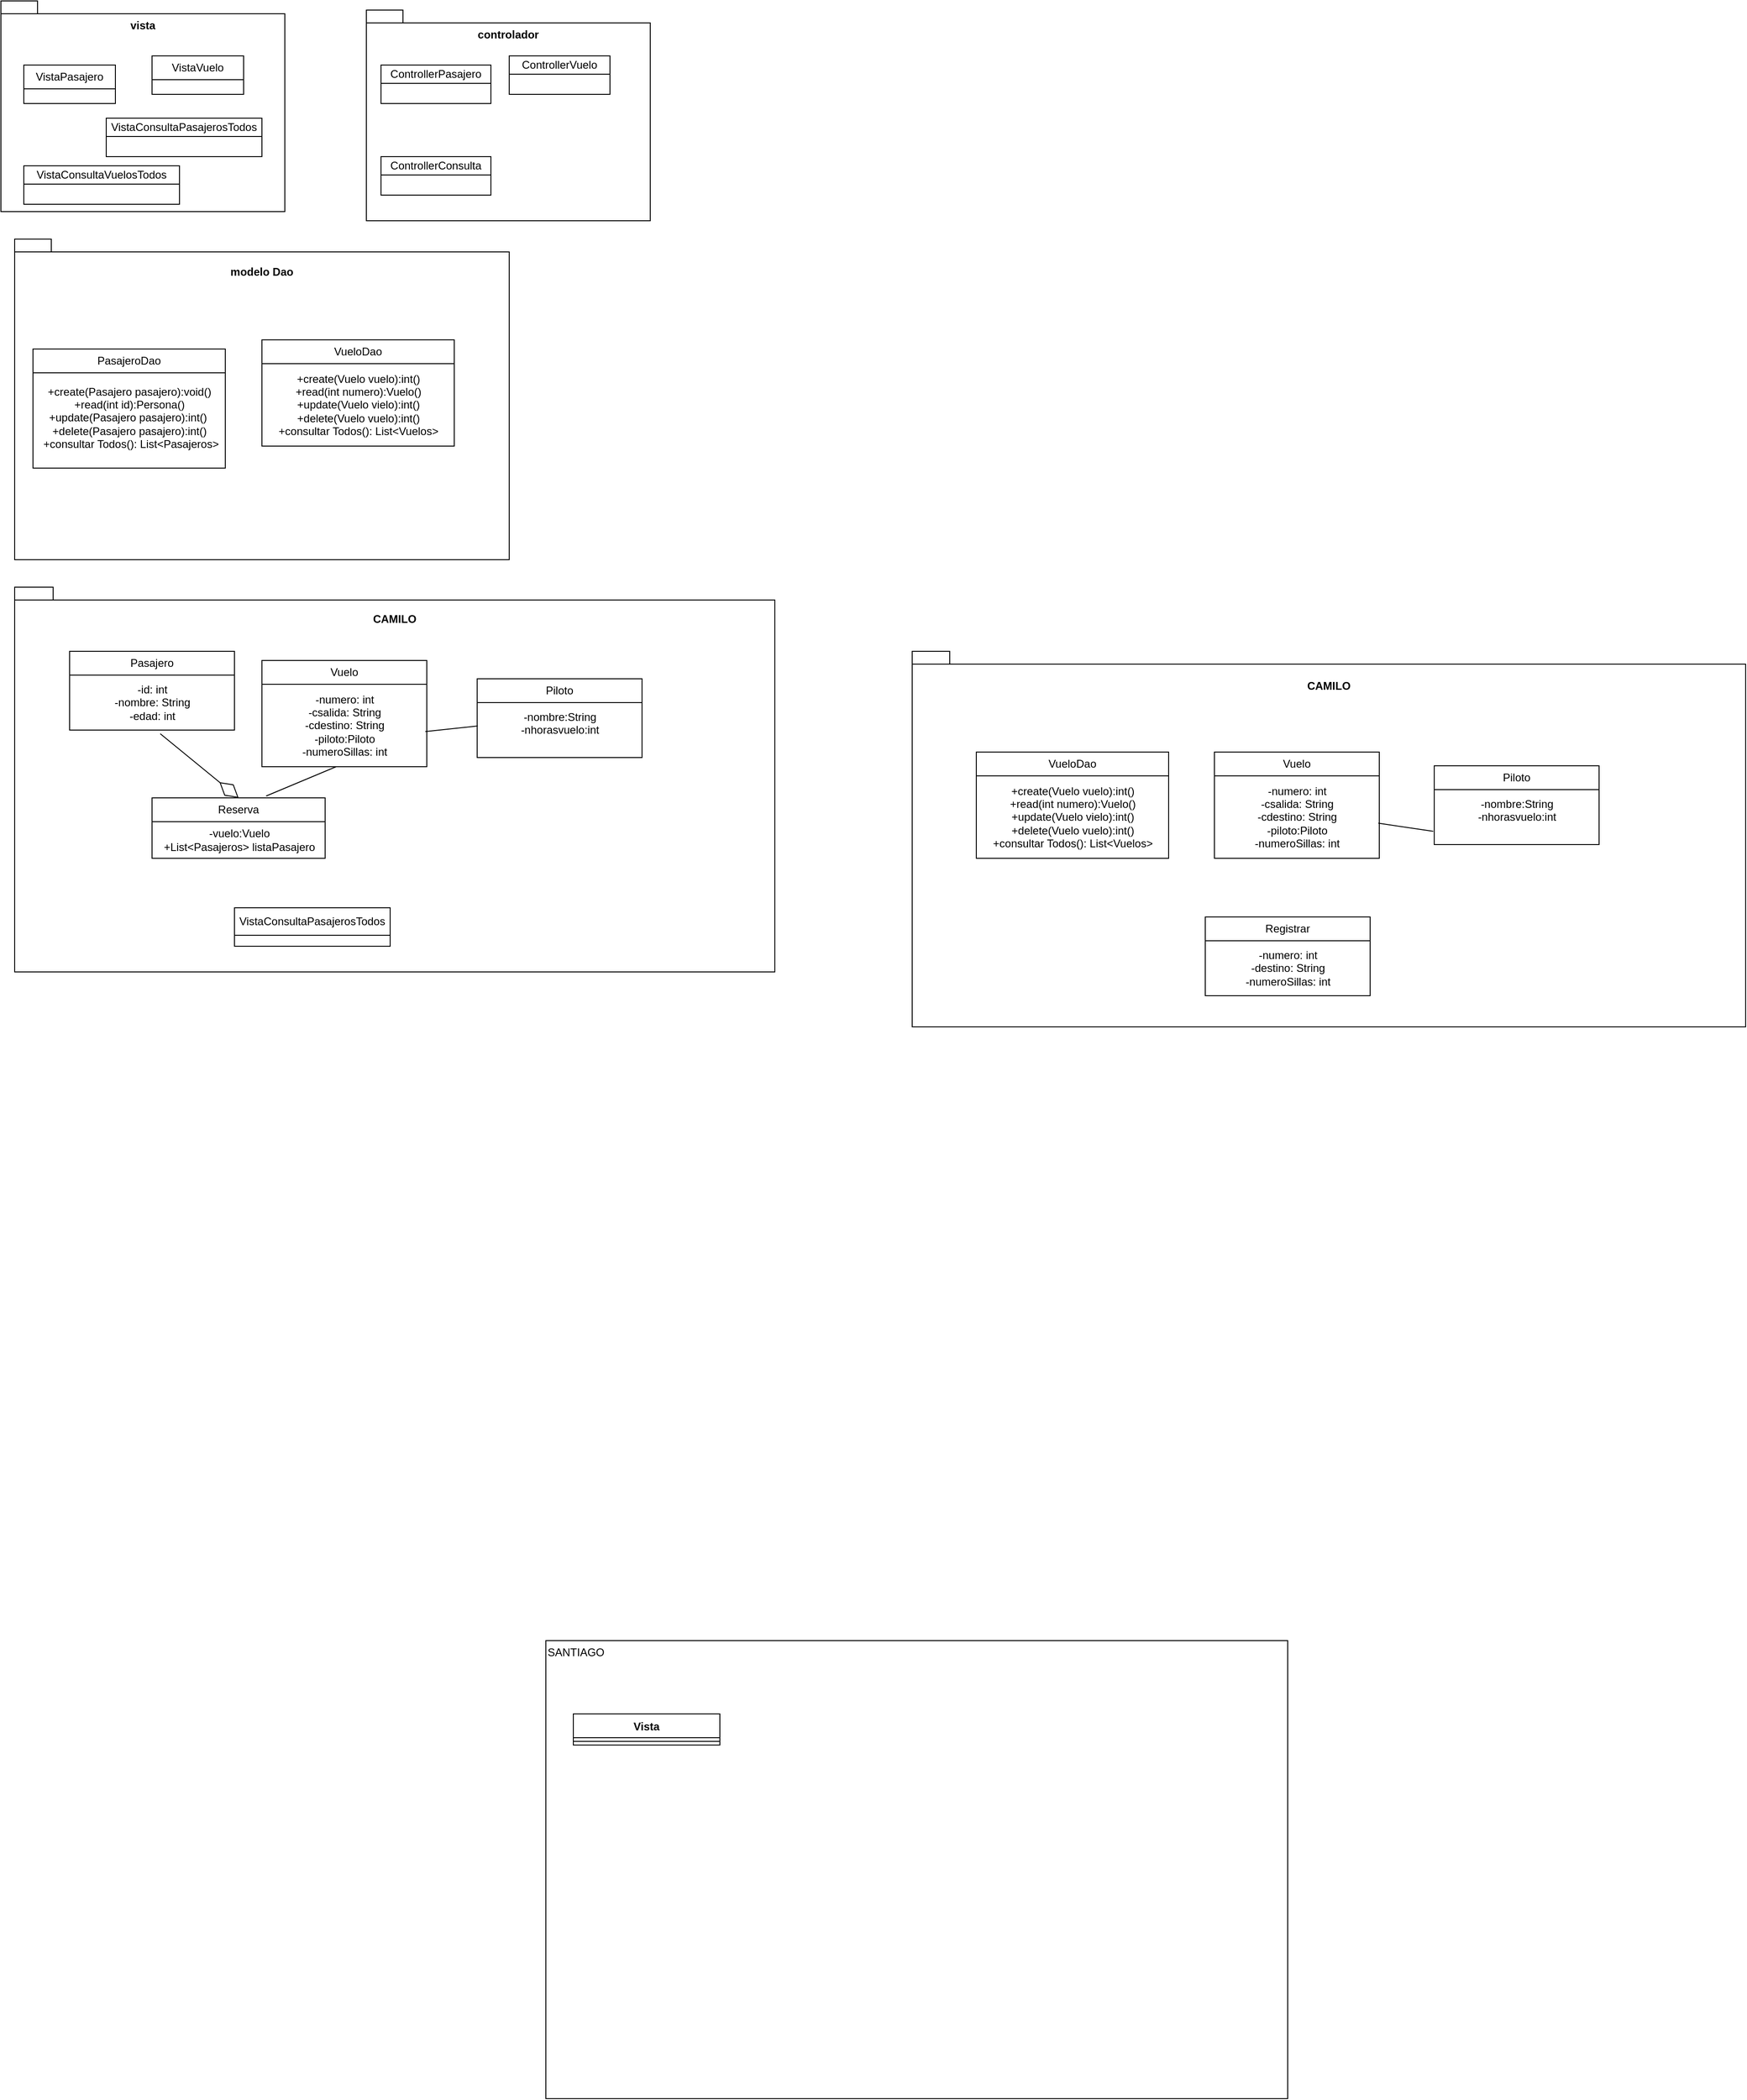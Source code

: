 <mxfile version="24.8.4">
  <diagram name="Página-1" id="D2b43SD90iTzMDB2sd6u">
    <mxGraphModel dx="463" dy="549" grid="1" gridSize="10" guides="1" tooltips="1" connect="1" arrows="1" fold="1" page="1" pageScale="1" pageWidth="827" pageHeight="1169" background="#ffffff" math="0" shadow="0">
      <root>
        <mxCell id="0" />
        <mxCell id="1" parent="0" />
        <mxCell id="MU1d6jEA0dqG21eY0ADC-1" value="vista&lt;div&gt;&lt;br&gt;&lt;/div&gt;&lt;div&gt;&lt;br&gt;&lt;/div&gt;&lt;div&gt;&lt;br&gt;&lt;/div&gt;&lt;div&gt;&lt;br&gt;&lt;/div&gt;&lt;div&gt;&lt;br&gt;&lt;/div&gt;&lt;div&gt;&lt;br&gt;&lt;/div&gt;&lt;div&gt;&lt;br&gt;&lt;/div&gt;&lt;div&gt;&lt;br&gt;&lt;/div&gt;&lt;div&gt;&lt;br&gt;&lt;/div&gt;&lt;div&gt;&lt;br&gt;&lt;/div&gt;&lt;div&gt;&lt;br&gt;&lt;/div&gt;&lt;div&gt;&lt;br&gt;&lt;/div&gt;&lt;div&gt;&lt;br&gt;&lt;/div&gt;" style="shape=folder;fontStyle=1;spacingTop=10;tabWidth=40;tabHeight=14;tabPosition=left;html=1;whiteSpace=wrap;" parent="1" vertex="1">
          <mxGeometry x="15" width="310" height="230" as="geometry" />
        </mxCell>
        <mxCell id="MU1d6jEA0dqG21eY0ADC-3" value="VistaPasajero" style="swimlane;fontStyle=0;childLayout=stackLayout;horizontal=1;startSize=26;fillColor=none;horizontalStack=0;resizeParent=1;resizeParentMax=0;resizeLast=0;collapsible=1;marginBottom=0;whiteSpace=wrap;html=1;" parent="1" vertex="1">
          <mxGeometry x="40" y="70" width="100" height="42" as="geometry" />
        </mxCell>
        <mxCell id="MU1d6jEA0dqG21eY0ADC-7" value="VistaVuelo" style="swimlane;fontStyle=0;childLayout=stackLayout;horizontal=1;startSize=26;fillColor=none;horizontalStack=0;resizeParent=1;resizeParentMax=0;resizeLast=0;collapsible=1;marginBottom=0;whiteSpace=wrap;html=1;" parent="1" vertex="1">
          <mxGeometry x="180" y="60" width="100" height="42" as="geometry" />
        </mxCell>
        <mxCell id="MU1d6jEA0dqG21eY0ADC-9" style="edgeStyle=orthogonalEdgeStyle;rounded=0;orthogonalLoop=1;jettySize=auto;html=1;exitX=0.5;exitY=1;exitDx=0;exitDy=0;exitPerimeter=0;" parent="1" source="MU1d6jEA0dqG21eY0ADC-1" target="MU1d6jEA0dqG21eY0ADC-1" edge="1">
          <mxGeometry relative="1" as="geometry" />
        </mxCell>
        <mxCell id="MU1d6jEA0dqG21eY0ADC-10" value="controlador&lt;br&gt;&lt;div&gt;&lt;br&gt;&lt;/div&gt;&lt;div&gt;&lt;br&gt;&lt;/div&gt;&lt;div&gt;&lt;br&gt;&lt;/div&gt;&lt;div&gt;&lt;br&gt;&lt;/div&gt;&lt;div&gt;&lt;br&gt;&lt;/div&gt;&lt;div&gt;&lt;br&gt;&lt;/div&gt;&lt;div&gt;&lt;br&gt;&lt;/div&gt;&lt;div&gt;&lt;br&gt;&lt;/div&gt;&lt;div&gt;&lt;br&gt;&lt;/div&gt;&lt;div&gt;&lt;br&gt;&lt;/div&gt;&lt;div&gt;&lt;br&gt;&lt;/div&gt;&lt;div&gt;&lt;br&gt;&lt;/div&gt;&lt;div&gt;&lt;br&gt;&lt;/div&gt;" style="shape=folder;fontStyle=1;spacingTop=10;tabWidth=40;tabHeight=14;tabPosition=left;html=1;whiteSpace=wrap;" parent="1" vertex="1">
          <mxGeometry x="414" y="10" width="310" height="230" as="geometry" />
        </mxCell>
        <mxCell id="MU1d6jEA0dqG21eY0ADC-11" value="ControllerConsulta" style="swimlane;fontStyle=0;childLayout=stackLayout;horizontal=1;startSize=20;fillColor=none;horizontalStack=0;resizeParent=1;resizeParentMax=0;resizeLast=0;collapsible=1;marginBottom=0;whiteSpace=wrap;html=1;" parent="1" vertex="1">
          <mxGeometry x="430" y="170" width="120" height="42" as="geometry" />
        </mxCell>
        <mxCell id="MU1d6jEA0dqG21eY0ADC-13" value="ControllerVuelo" style="swimlane;fontStyle=0;childLayout=stackLayout;horizontal=1;startSize=20;fillColor=none;horizontalStack=0;resizeParent=1;resizeParentMax=0;resizeLast=0;collapsible=1;marginBottom=0;whiteSpace=wrap;html=1;" parent="1" vertex="1">
          <mxGeometry x="570" y="60" width="110" height="42" as="geometry" />
        </mxCell>
        <mxCell id="MU1d6jEA0dqG21eY0ADC-14" value="&lt;div&gt;modelo Dao&lt;/div&gt;&lt;div&gt;&lt;br&gt;&lt;/div&gt;&lt;div&gt;&lt;br&gt;&lt;/div&gt;&lt;div&gt;&lt;br&gt;&lt;/div&gt;&lt;div&gt;&lt;br&gt;&lt;/div&gt;&lt;div&gt;&lt;br&gt;&lt;/div&gt;&lt;div&gt;&lt;br&gt;&lt;/div&gt;&lt;div&gt;&lt;br&gt;&lt;/div&gt;&lt;div&gt;&lt;br&gt;&lt;/div&gt;&lt;div&gt;&lt;br&gt;&lt;/div&gt;&lt;div&gt;&lt;br&gt;&lt;/div&gt;&lt;div&gt;&lt;br&gt;&lt;/div&gt;&lt;div&gt;&lt;br&gt;&lt;/div&gt;&lt;div&gt;&lt;br&gt;&lt;/div&gt;&lt;div&gt;&lt;br&gt;&lt;/div&gt;&lt;div&gt;&lt;br&gt;&lt;/div&gt;&lt;div&gt;&lt;br&gt;&lt;/div&gt;&lt;div&gt;&lt;br&gt;&lt;/div&gt;&lt;div&gt;&lt;br&gt;&lt;/div&gt;&lt;div&gt;&lt;br&gt;&lt;/div&gt;&lt;div&gt;&lt;br&gt;&lt;/div&gt;" style="shape=folder;fontStyle=1;spacingTop=10;tabWidth=40;tabHeight=14;tabPosition=left;html=1;whiteSpace=wrap;" parent="1" vertex="1">
          <mxGeometry x="30" y="260" width="540" height="350" as="geometry" />
        </mxCell>
        <mxCell id="MU1d6jEA0dqG21eY0ADC-15" value="PasajeroDao" style="swimlane;fontStyle=0;childLayout=stackLayout;horizontal=1;startSize=26;fillColor=none;horizontalStack=0;resizeParent=1;resizeParentMax=0;resizeLast=0;collapsible=1;marginBottom=0;whiteSpace=wrap;html=1;" parent="1" vertex="1">
          <mxGeometry x="50" y="380" width="210" height="130" as="geometry" />
        </mxCell>
        <mxCell id="MU1d6jEA0dqG21eY0ADC-17" value="VueloDao" style="swimlane;fontStyle=0;childLayout=stackLayout;horizontal=1;startSize=26;fillColor=none;horizontalStack=0;resizeParent=1;resizeParentMax=0;resizeLast=0;collapsible=1;marginBottom=0;whiteSpace=wrap;html=1;" parent="1" vertex="1">
          <mxGeometry x="300" y="370" width="210" height="116" as="geometry" />
        </mxCell>
        <mxCell id="MU1d6jEA0dqG21eY0ADC-18" value="&lt;div&gt;+create(Vuelo vuelo):int()&lt;/div&gt;&lt;div&gt;+read(int numero):Vuelo()&lt;/div&gt;&lt;div&gt;+update(Vuelo vielo):int()&lt;/div&gt;&lt;div&gt;+delete(Vuelo vuelo):int()&lt;/div&gt;&lt;div&gt;+consultar Todos(): List&amp;lt;Vuelos&amp;gt;&lt;/div&gt;" style="text;html=1;align=center;verticalAlign=middle;resizable=0;points=[];autosize=1;strokeColor=none;fillColor=none;" parent="MU1d6jEA0dqG21eY0ADC-17" vertex="1">
          <mxGeometry y="26" width="210" height="90" as="geometry" />
        </mxCell>
        <mxCell id="MU1d6jEA0dqG21eY0ADC-19" value="&lt;div&gt;CAMILO&lt;/div&gt;&lt;div&gt;&lt;br&gt;&lt;/div&gt;&lt;div&gt;&lt;br&gt;&lt;/div&gt;&lt;div&gt;&lt;br&gt;&lt;/div&gt;&lt;div&gt;&lt;br&gt;&lt;/div&gt;&lt;div&gt;&lt;br&gt;&lt;/div&gt;&lt;div&gt;&lt;br&gt;&lt;/div&gt;&lt;div&gt;&lt;br&gt;&lt;/div&gt;&lt;div&gt;&lt;br&gt;&lt;/div&gt;&lt;div&gt;&lt;br&gt;&lt;/div&gt;&lt;div&gt;&lt;br&gt;&lt;/div&gt;&lt;div&gt;&lt;br&gt;&lt;/div&gt;&lt;div&gt;&lt;br&gt;&lt;/div&gt;&lt;div&gt;&lt;br&gt;&lt;/div&gt;&lt;div&gt;&lt;br&gt;&lt;/div&gt;&lt;div&gt;&lt;br&gt;&lt;/div&gt;&lt;div&gt;&lt;br&gt;&lt;/div&gt;&lt;div&gt;&lt;br&gt;&lt;/div&gt;&lt;div&gt;&lt;br&gt;&lt;/div&gt;&lt;div&gt;&lt;br&gt;&lt;/div&gt;&lt;div&gt;&lt;br&gt;&lt;/div&gt;&lt;div&gt;&lt;br&gt;&lt;/div&gt;&lt;div&gt;&lt;br&gt;&lt;/div&gt;&lt;div&gt;&lt;br&gt;&lt;/div&gt;&lt;div&gt;&lt;br&gt;&lt;/div&gt;&lt;div&gt;&lt;br&gt;&lt;/div&gt;" style="shape=folder;fontStyle=1;spacingTop=10;tabWidth=40;tabHeight=14;tabPosition=left;html=1;whiteSpace=wrap;" parent="1" vertex="1">
          <mxGeometry x="30" y="640" width="830" height="420" as="geometry" />
        </mxCell>
        <mxCell id="MU1d6jEA0dqG21eY0ADC-21" value="Pasajero" style="swimlane;fontStyle=0;childLayout=stackLayout;horizontal=1;startSize=26;fillColor=none;horizontalStack=0;resizeParent=1;resizeParentMax=0;resizeLast=0;collapsible=1;marginBottom=0;whiteSpace=wrap;html=1;" parent="1" vertex="1">
          <mxGeometry x="90" y="710" width="180" height="86" as="geometry" />
        </mxCell>
        <mxCell id="MU1d6jEA0dqG21eY0ADC-20" value="-id: int&lt;div&gt;-nombre: String&lt;/div&gt;&lt;div&gt;-edad: int&lt;/div&gt;" style="text;html=1;align=center;verticalAlign=middle;resizable=0;points=[];autosize=1;strokeColor=none;fillColor=none;" parent="MU1d6jEA0dqG21eY0ADC-21" vertex="1">
          <mxGeometry y="26" width="180" height="60" as="geometry" />
        </mxCell>
        <mxCell id="MU1d6jEA0dqG21eY0ADC-16" value="+create(Pasajero pasajero):void()&lt;div&gt;&amp;nbsp;+read(int id):Persona()&amp;nbsp;&lt;/div&gt;&lt;div&gt;+update(Pasajero pasajero):int()&amp;nbsp;&lt;/div&gt;&lt;div&gt;+delete(Pasajero pasajero):int()&lt;/div&gt;&lt;div&gt;&amp;nbsp;+consultar Todos(): List&amp;lt;Pasajeros&amp;gt;&lt;/div&gt;" style="text;html=1;align=center;verticalAlign=middle;resizable=0;points=[];autosize=1;strokeColor=none;fillColor=none;" parent="1" vertex="1">
          <mxGeometry x="45" y="410" width="220" height="90" as="geometry" />
        </mxCell>
        <mxCell id="MU1d6jEA0dqG21eY0ADC-22" value="Vuelo" style="swimlane;fontStyle=0;childLayout=stackLayout;horizontal=1;startSize=26;fillColor=none;horizontalStack=0;resizeParent=1;resizeParentMax=0;resizeLast=0;collapsible=1;marginBottom=0;whiteSpace=wrap;html=1;" parent="1" vertex="1">
          <mxGeometry x="300" y="720" width="180" height="116" as="geometry" />
        </mxCell>
        <mxCell id="MU1d6jEA0dqG21eY0ADC-23" value="-numero: int&lt;div&gt;-csalida: String&lt;br&gt;&lt;div&gt;-cdestino: String&lt;/div&gt;&lt;div&gt;&lt;span style=&quot;background-color: initial;&quot;&gt;-piloto:Piloto&lt;/span&gt;&lt;/div&gt;&lt;div&gt;&lt;span style=&quot;background-color: initial;&quot;&gt;-numeroSillas: int&lt;/span&gt;&lt;/div&gt;&lt;/div&gt;" style="text;html=1;align=center;verticalAlign=middle;resizable=0;points=[];autosize=1;strokeColor=none;fillColor=none;" parent="MU1d6jEA0dqG21eY0ADC-22" vertex="1">
          <mxGeometry y="26" width="180" height="90" as="geometry" />
        </mxCell>
        <mxCell id="MU1d6jEA0dqG21eY0ADC-24" value="Reserva" style="swimlane;fontStyle=0;childLayout=stackLayout;horizontal=1;startSize=26;fillColor=none;horizontalStack=0;resizeParent=1;resizeParentMax=0;resizeLast=0;collapsible=1;marginBottom=0;whiteSpace=wrap;html=1;" parent="1" vertex="1">
          <mxGeometry x="180" y="870" width="189" height="66" as="geometry" />
        </mxCell>
        <mxCell id="MU1d6jEA0dqG21eY0ADC-25" value="-vuelo:Vuelo&lt;div&gt;+&lt;span style=&quot;background-color: initial;&quot;&gt;List&amp;lt;Pasajeros&amp;gt; listaPasajero&lt;/span&gt;&lt;/div&gt;" style="text;html=1;align=center;verticalAlign=middle;resizable=0;points=[];autosize=1;strokeColor=none;fillColor=none;" parent="MU1d6jEA0dqG21eY0ADC-24" vertex="1">
          <mxGeometry y="26" width="189" height="40" as="geometry" />
        </mxCell>
        <mxCell id="MU1d6jEA0dqG21eY0ADC-27" value="" style="endArrow=diamondThin;endFill=0;endSize=24;html=1;rounded=0;entryX=0.5;entryY=0;entryDx=0;entryDy=0;exitX=0.55;exitY=1.067;exitDx=0;exitDy=0;exitPerimeter=0;" parent="1" source="MU1d6jEA0dqG21eY0ADC-20" target="MU1d6jEA0dqG21eY0ADC-24" edge="1">
          <mxGeometry width="160" relative="1" as="geometry">
            <mxPoint x="90" y="840" as="sourcePoint" />
            <mxPoint x="250" y="840" as="targetPoint" />
          </mxGeometry>
        </mxCell>
        <mxCell id="MU1d6jEA0dqG21eY0ADC-29" value="" style="endArrow=none;html=1;rounded=0;exitX=0.659;exitY=-0.03;exitDx=0;exitDy=0;exitPerimeter=0;entryX=0.45;entryY=1;entryDx=0;entryDy=0;entryPerimeter=0;" parent="1" source="MU1d6jEA0dqG21eY0ADC-24" target="MU1d6jEA0dqG21eY0ADC-23" edge="1">
          <mxGeometry width="50" height="50" relative="1" as="geometry">
            <mxPoint x="350" y="880" as="sourcePoint" />
            <mxPoint x="400" y="830" as="targetPoint" />
          </mxGeometry>
        </mxCell>
        <mxCell id="MU1d6jEA0dqG21eY0ADC-37" value="ControllerPasajero" style="swimlane;fontStyle=0;childLayout=stackLayout;horizontal=1;startSize=20;fillColor=none;horizontalStack=0;resizeParent=1;resizeParentMax=0;resizeLast=0;collapsible=1;marginBottom=0;whiteSpace=wrap;html=1;" parent="1" vertex="1">
          <mxGeometry x="430" y="70" width="120" height="42" as="geometry" />
        </mxCell>
        <mxCell id="MU1d6jEA0dqG21eY0ADC-38" value="VistaConsultaPasajerosTodos" style="swimlane;fontStyle=0;childLayout=stackLayout;horizontal=1;startSize=20;fillColor=none;horizontalStack=0;resizeParent=1;resizeParentMax=0;resizeLast=0;collapsible=1;marginBottom=0;whiteSpace=wrap;html=1;" parent="1" vertex="1">
          <mxGeometry x="130" y="128" width="170" height="42" as="geometry" />
        </mxCell>
        <mxCell id="MU1d6jEA0dqG21eY0ADC-39" value="VistaConsultaVuelosTodos" style="swimlane;fontStyle=0;childLayout=stackLayout;horizontal=1;startSize=20;fillColor=none;horizontalStack=0;resizeParent=1;resizeParentMax=0;resizeLast=0;collapsible=1;marginBottom=0;whiteSpace=wrap;html=1;" parent="1" vertex="1">
          <mxGeometry x="40" y="180" width="170" height="42" as="geometry" />
        </mxCell>
        <mxCell id="wlKA28R3TqyM8i0Oc9jU-1" value="SANTIAGO&lt;div&gt;&lt;br&gt;&lt;/div&gt;&lt;div&gt;&lt;br&gt;&lt;/div&gt;&lt;div&gt;&lt;br&gt;&lt;/div&gt;&lt;div&gt;&lt;br&gt;&lt;/div&gt;&lt;div&gt;&lt;br&gt;&lt;/div&gt;&lt;div&gt;&lt;br&gt;&lt;/div&gt;&lt;div&gt;&lt;br&gt;&lt;/div&gt;&lt;div&gt;&lt;br&gt;&lt;/div&gt;&lt;div&gt;&lt;br&gt;&lt;/div&gt;&lt;div&gt;&lt;br&gt;&lt;/div&gt;&lt;div&gt;&lt;br&gt;&lt;/div&gt;&lt;div&gt;&lt;br&gt;&lt;/div&gt;&lt;div&gt;&lt;br&gt;&lt;/div&gt;&lt;div&gt;&lt;br&gt;&lt;/div&gt;&lt;div&gt;&lt;br&gt;&lt;/div&gt;&lt;div&gt;&lt;br&gt;&lt;/div&gt;&lt;div&gt;&lt;br&gt;&lt;/div&gt;&lt;div&gt;&lt;br&gt;&lt;/div&gt;&lt;div&gt;&lt;br&gt;&lt;/div&gt;&lt;div&gt;&lt;br&gt;&lt;/div&gt;&lt;div&gt;&lt;br&gt;&lt;/div&gt;&lt;div&gt;&lt;br&gt;&lt;/div&gt;&lt;div&gt;&lt;br&gt;&lt;/div&gt;&lt;div&gt;&lt;br&gt;&lt;/div&gt;&lt;div&gt;&lt;br&gt;&lt;/div&gt;&lt;div&gt;&lt;br&gt;&lt;/div&gt;&lt;div&gt;&lt;br&gt;&lt;/div&gt;&lt;div&gt;&lt;br&gt;&lt;/div&gt;&lt;div&gt;&lt;br&gt;&lt;/div&gt;&lt;div&gt;&lt;br&gt;&lt;/div&gt;&lt;div&gt;&lt;br&gt;&lt;/div&gt;&lt;div&gt;&lt;br&gt;&lt;/div&gt;&lt;div&gt;&lt;br&gt;&lt;/div&gt;" style="html=1;whiteSpace=wrap;align=left;" parent="1" vertex="1">
          <mxGeometry x="610" y="1790" width="810" height="500" as="geometry" />
        </mxCell>
        <mxCell id="wlKA28R3TqyM8i0Oc9jU-2" value="Vista" style="swimlane;fontStyle=1;align=center;verticalAlign=top;childLayout=stackLayout;horizontal=1;startSize=26;horizontalStack=0;resizeParent=1;resizeParentMax=0;resizeLast=0;collapsible=1;marginBottom=0;whiteSpace=wrap;html=1;" parent="1" vertex="1">
          <mxGeometry x="640" y="1870" width="160" height="34" as="geometry" />
        </mxCell>
        <mxCell id="wlKA28R3TqyM8i0Oc9jU-4" value="" style="line;strokeWidth=1;fillColor=none;align=left;verticalAlign=middle;spacingTop=-1;spacingLeft=3;spacingRight=3;rotatable=0;labelPosition=right;points=[];portConstraint=eastwest;strokeColor=inherit;" parent="wlKA28R3TqyM8i0Oc9jU-2" vertex="1">
          <mxGeometry y="26" width="160" height="8" as="geometry" />
        </mxCell>
        <mxCell id="HE2f6J4UmbR49Z0aNWVk-1" value="&lt;div&gt;CAMILO&lt;/div&gt;&lt;div&gt;&lt;br&gt;&lt;/div&gt;&lt;div&gt;&lt;br&gt;&lt;/div&gt;&lt;div&gt;&lt;br&gt;&lt;/div&gt;&lt;div&gt;&lt;br&gt;&lt;/div&gt;&lt;div&gt;&lt;br&gt;&lt;/div&gt;&lt;div&gt;&lt;br&gt;&lt;/div&gt;&lt;div&gt;&lt;br&gt;&lt;/div&gt;&lt;div&gt;&lt;br&gt;&lt;/div&gt;&lt;div&gt;&lt;br&gt;&lt;/div&gt;&lt;div&gt;&lt;br&gt;&lt;/div&gt;&lt;div&gt;&lt;br&gt;&lt;/div&gt;&lt;div&gt;&lt;br&gt;&lt;/div&gt;&lt;div&gt;&lt;br&gt;&lt;/div&gt;&lt;div&gt;&lt;br&gt;&lt;/div&gt;&lt;div&gt;&lt;br&gt;&lt;/div&gt;&lt;div&gt;&lt;br&gt;&lt;/div&gt;&lt;div&gt;&lt;br&gt;&lt;/div&gt;&lt;div&gt;&lt;br&gt;&lt;/div&gt;&lt;div&gt;&lt;br&gt;&lt;/div&gt;&lt;div&gt;&lt;br&gt;&lt;/div&gt;&lt;div&gt;&lt;br&gt;&lt;/div&gt;&lt;div&gt;&lt;br&gt;&lt;/div&gt;&lt;div&gt;&lt;br&gt;&lt;/div&gt;&lt;div&gt;&lt;br&gt;&lt;/div&gt;" style="shape=folder;fontStyle=1;spacingTop=10;tabWidth=40;tabHeight=14;tabPosition=left;html=1;whiteSpace=wrap;" vertex="1" parent="1">
          <mxGeometry x="1010" y="710" width="910" height="410" as="geometry" />
        </mxCell>
        <mxCell id="HE2f6J4UmbR49Z0aNWVk-2" value="VistaConsultaPasajerosTodos" style="swimlane;fontStyle=0;childLayout=stackLayout;horizontal=1;startSize=30;fillColor=none;horizontalStack=0;resizeParent=1;resizeParentMax=0;resizeLast=0;collapsible=1;marginBottom=0;whiteSpace=wrap;html=1;" vertex="1" parent="1">
          <mxGeometry x="270" y="990" width="170" height="42" as="geometry" />
        </mxCell>
        <mxCell id="HE2f6J4UmbR49Z0aNWVk-5" value="VueloDao" style="swimlane;fontStyle=0;childLayout=stackLayout;horizontal=1;startSize=26;fillColor=none;horizontalStack=0;resizeParent=1;resizeParentMax=0;resizeLast=0;collapsible=1;marginBottom=0;whiteSpace=wrap;html=1;" vertex="1" parent="1">
          <mxGeometry x="1080" y="820" width="210" height="116" as="geometry" />
        </mxCell>
        <mxCell id="HE2f6J4UmbR49Z0aNWVk-6" value="&lt;div&gt;+create(Vuelo vuelo):int()&lt;/div&gt;&lt;div&gt;+read(int numero):Vuelo()&lt;/div&gt;&lt;div&gt;+update(Vuelo vielo):int()&lt;/div&gt;&lt;div&gt;+delete(Vuelo vuelo):int()&lt;/div&gt;&lt;div&gt;+consultar Todos(): List&amp;lt;Vuelos&amp;gt;&lt;/div&gt;" style="text;html=1;align=center;verticalAlign=middle;resizable=0;points=[];autosize=1;strokeColor=none;fillColor=none;" vertex="1" parent="HE2f6J4UmbR49Z0aNWVk-5">
          <mxGeometry y="26" width="210" height="90" as="geometry" />
        </mxCell>
        <mxCell id="HE2f6J4UmbR49Z0aNWVk-7" value="Vuelo" style="swimlane;fontStyle=0;childLayout=stackLayout;horizontal=1;startSize=26;fillColor=none;horizontalStack=0;resizeParent=1;resizeParentMax=0;resizeLast=0;collapsible=1;marginBottom=0;whiteSpace=wrap;html=1;" vertex="1" parent="1">
          <mxGeometry x="1340" y="820" width="180" height="116" as="geometry" />
        </mxCell>
        <mxCell id="HE2f6J4UmbR49Z0aNWVk-8" value="-numero: int&lt;div&gt;-csalida: String&lt;br&gt;&lt;div&gt;-cdestino: String&lt;/div&gt;&lt;div&gt;&lt;span style=&quot;background-color: initial;&quot;&gt;-piloto:Piloto&lt;/span&gt;&lt;/div&gt;&lt;div&gt;&lt;span style=&quot;background-color: initial;&quot;&gt;-numeroSillas: int&lt;/span&gt;&lt;/div&gt;&lt;/div&gt;" style="text;html=1;align=center;verticalAlign=middle;resizable=0;points=[];autosize=1;strokeColor=none;fillColor=none;" vertex="1" parent="HE2f6J4UmbR49Z0aNWVk-7">
          <mxGeometry y="26" width="180" height="90" as="geometry" />
        </mxCell>
        <mxCell id="HE2f6J4UmbR49Z0aNWVk-9" value="Registrar" style="swimlane;fontStyle=0;childLayout=stackLayout;horizontal=1;startSize=26;fillColor=none;horizontalStack=0;resizeParent=1;resizeParentMax=0;resizeLast=0;collapsible=1;marginBottom=0;whiteSpace=wrap;html=1;" vertex="1" parent="1">
          <mxGeometry x="1330" y="1000" width="180" height="86" as="geometry" />
        </mxCell>
        <mxCell id="HE2f6J4UmbR49Z0aNWVk-10" value="-numero: int&lt;div&gt;-destino: String&lt;/div&gt;&lt;div&gt;-numeroSillas: int&lt;/div&gt;" style="text;html=1;align=center;verticalAlign=middle;resizable=0;points=[];autosize=1;strokeColor=none;fillColor=none;" vertex="1" parent="HE2f6J4UmbR49Z0aNWVk-9">
          <mxGeometry y="26" width="180" height="60" as="geometry" />
        </mxCell>
        <mxCell id="HE2f6J4UmbR49Z0aNWVk-12" value="Piloto" style="swimlane;fontStyle=0;childLayout=stackLayout;horizontal=1;startSize=26;fillColor=none;horizontalStack=0;resizeParent=1;resizeParentMax=0;resizeLast=0;collapsible=1;marginBottom=0;whiteSpace=wrap;html=1;" vertex="1" parent="1">
          <mxGeometry x="1580" y="835" width="180" height="86" as="geometry" />
        </mxCell>
        <mxCell id="HE2f6J4UmbR49Z0aNWVk-13" value="-nombre:String&lt;div&gt;-nhorasvuelo:int&lt;div&gt;&lt;br&gt;&lt;/div&gt;&lt;/div&gt;" style="text;html=1;align=center;verticalAlign=middle;resizable=0;points=[];autosize=1;strokeColor=none;fillColor=none;" vertex="1" parent="HE2f6J4UmbR49Z0aNWVk-12">
          <mxGeometry y="26" width="180" height="60" as="geometry" />
        </mxCell>
        <mxCell id="HE2f6J4UmbR49Z0aNWVk-14" value="" style="endArrow=none;html=1;rounded=0;exitX=0.994;exitY=0.574;exitDx=0;exitDy=0;exitPerimeter=0;entryX=-0.006;entryY=0.759;entryDx=0;entryDy=0;entryPerimeter=0;" edge="1" parent="1" source="HE2f6J4UmbR49Z0aNWVk-8" target="HE2f6J4UmbR49Z0aNWVk-13">
          <mxGeometry width="50" height="50" relative="1" as="geometry">
            <mxPoint x="1334" y="1013" as="sourcePoint" />
            <mxPoint x="1410" y="951" as="targetPoint" />
          </mxGeometry>
        </mxCell>
        <mxCell id="HE2f6J4UmbR49Z0aNWVk-15" value="Piloto" style="swimlane;fontStyle=0;childLayout=stackLayout;horizontal=1;startSize=26;fillColor=none;horizontalStack=0;resizeParent=1;resizeParentMax=0;resizeLast=0;collapsible=1;marginBottom=0;whiteSpace=wrap;html=1;" vertex="1" parent="1">
          <mxGeometry x="535" y="740" width="180" height="86" as="geometry" />
        </mxCell>
        <mxCell id="HE2f6J4UmbR49Z0aNWVk-16" value="-nombre:String&lt;div&gt;-nhorasvuelo:int&lt;div&gt;&lt;br&gt;&lt;/div&gt;&lt;/div&gt;" style="text;html=1;align=center;verticalAlign=middle;resizable=0;points=[];autosize=1;strokeColor=none;fillColor=none;" vertex="1" parent="HE2f6J4UmbR49Z0aNWVk-15">
          <mxGeometry y="26" width="180" height="60" as="geometry" />
        </mxCell>
        <mxCell id="HE2f6J4UmbR49Z0aNWVk-17" value="" style="endArrow=none;html=1;rounded=0;exitX=0.991;exitY=0.573;exitDx=0;exitDy=0;exitPerimeter=0;entryX=0.004;entryY=0.425;entryDx=0;entryDy=0;entryPerimeter=0;" edge="1" parent="1" source="MU1d6jEA0dqG21eY0ADC-23" target="HE2f6J4UmbR49Z0aNWVk-16">
          <mxGeometry width="50" height="50" relative="1" as="geometry">
            <mxPoint x="315" y="878" as="sourcePoint" />
            <mxPoint x="391" y="846" as="targetPoint" />
          </mxGeometry>
        </mxCell>
      </root>
    </mxGraphModel>
  </diagram>
</mxfile>
